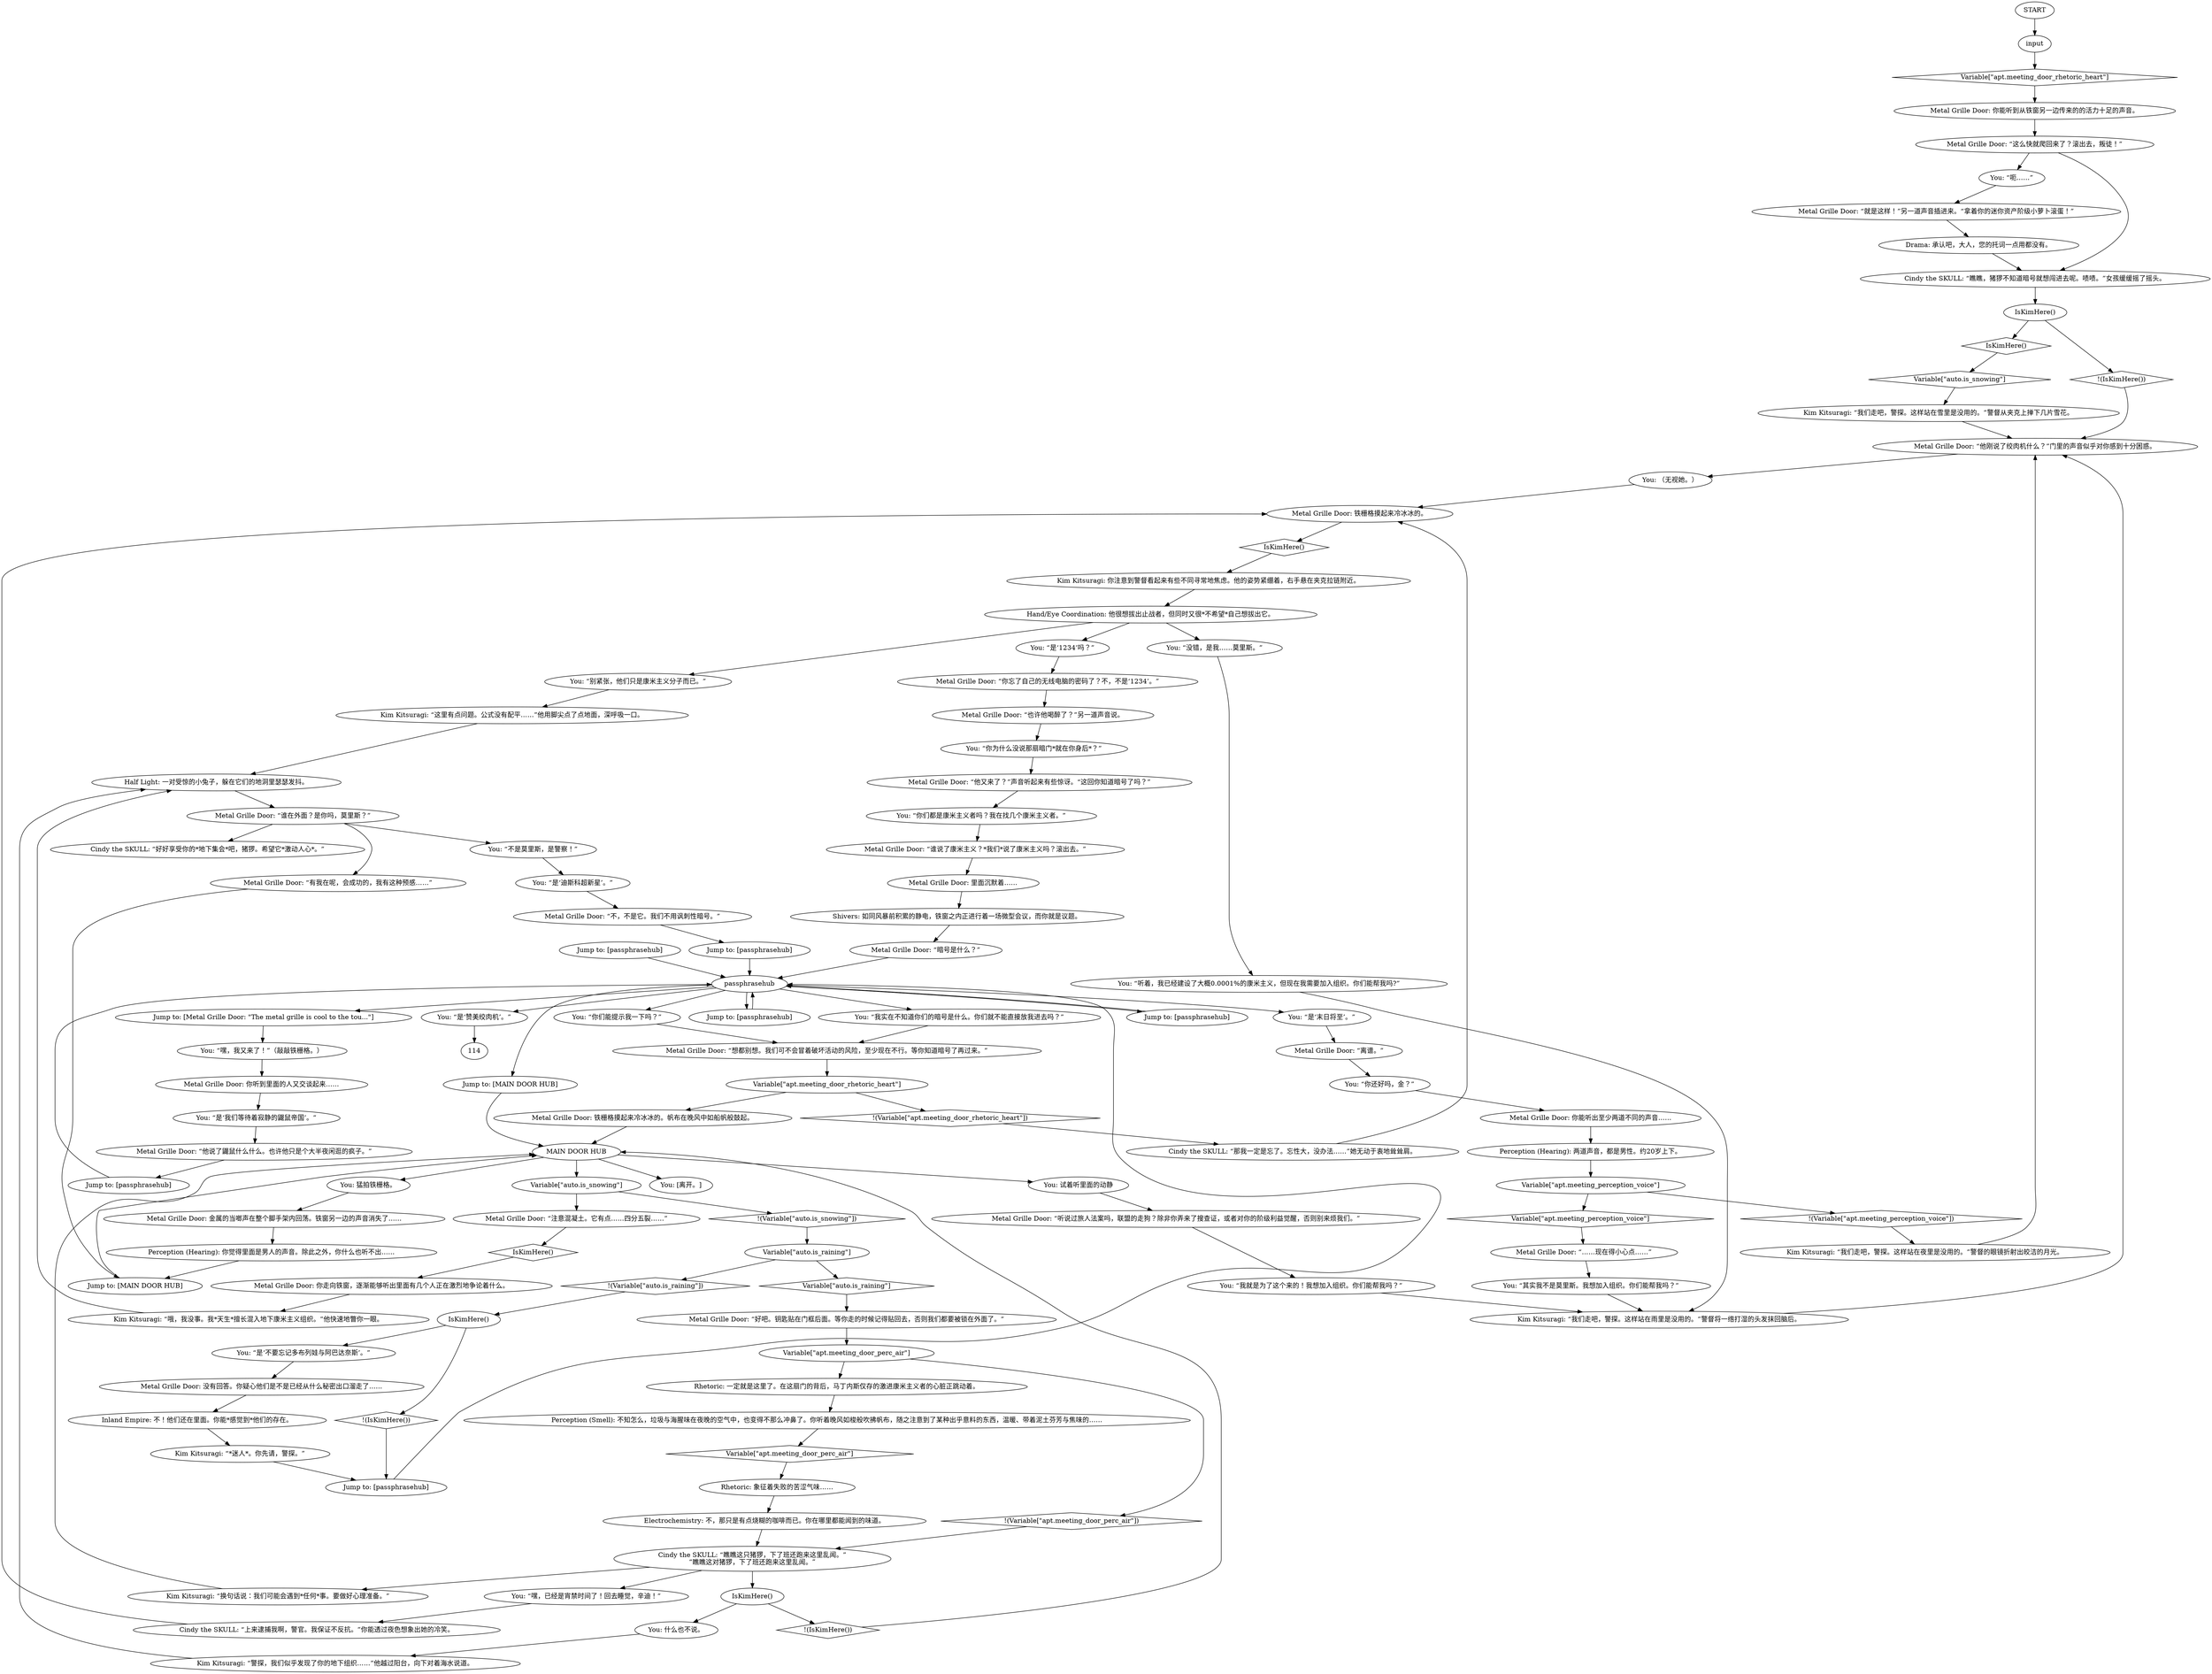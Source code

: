 # APT / COMMUNIST MEETING DOOR
# Door leading to the Storage Room where the Secret Communist Meeting takes place. (PART OF THE COMMUNIST DREAM QUEST)
# ==================================================
digraph G {
	  0 [label="START"];
	  1 [label="input"];
	  2 [label="Rhetoric: 象征着失败的苦涩气味……"];
	  3 [label="You: “嘿，已经是宵禁时间了！回去睡觉，辛迪！”"];
	  4 [label="Metal Grille Door: 你听到里面的人又交谈起来……"];
	  5 [label="Metal Grille Door: “就是这样！”另一道声音插进来。“拿着你的迷你资产阶级小萝卜滚蛋！”"];
	  6 [label="Metal Grille Door: “不，不是它。我们不用讽刺性暗号。”"];
	  7 [label="Metal Grille Door: 铁栅格摸起来冷冰冰的。"];
	  8 [label="You: 猛拍铁栅格。"];
	  9 [label="Drama: 承认吧，大人，您的托词一点用都没有。"];
	  10 [label="You: “我实在不知道你们的暗号是什么。你们就不能直接放我进去吗？”"];
	  11 [label="Kim Kitsuragi: “我们走吧，警探。这样站在雪里是没用的。”警督从夹克上掸下几片雪花。"];
	  12 [label="Metal Grille Door: 没有回答。你疑心他们是不是已经从什么秘密出口溜走了……"];
	  13 [label="Inland Empire: 不！他们还在里面。你能*感觉到*他们的存在。"];
	  14 [label="Electrochemistry: 不，那只是有点烧糊的咖啡而已。你在哪里都能闻到的味道。"];
	  15 [label="Kim Kitsuragi: “这里有点问题。公式没有配平……”他用脚尖点了点地面，深呼吸一口。"];
	  16 [label="You: [离开。]"];
	  17 [label="Metal Grille Door: “谁说了康米主义？*我们*说了康米主义吗？滚出去。”"];
	  18 [label="Kim Kitsuragi: “警探，我们似乎发现了你的地下组织……”他越过阳台，向下对着海水说道。"];
	  19 [label="Metal Grille Door: “谁在外面？是你吗，莫里斯？”"];
	  20 [label="Metal Grille Door: “暗号是什么？”"];
	  21 [label="You: “你们能提示我一下吗？”"];
	  22 [label="Metal Grille Door: “……现在得小心点……”"];
	  23 [label="Cindy the SKULL: “瞧瞧这只猪猡，下了班还跑来这里乱闻。”\n“瞧瞧这对猪猡，下了班还跑来这里乱闻。”"];
	  24 [label="You: “别紧张，他们只是康米主义分子而已。”"];
	  25 [label="Metal Grille Door: 金属的当啷声在整个脚手架内回荡。铁窗另一边的声音消失了……"];
	  26 [label="Metal Grille Door: “离谱。”"];
	  27 [label="Perception (Hearing): 两道声音，都是男性。约20岁上下。"];
	  28 [label="You: “不是莫里斯，是警察！”"];
	  29 [label="You: “我就是为了这个来的！我想加入组织。你们能帮我吗？”"];
	  30 [label="Variable[\"auto.is_raining\"]"];
	  31 [label="Variable[\"auto.is_raining\"]", shape=diamond];
	  32 [label="!(Variable[\"auto.is_raining\"])", shape=diamond];
	  33 [label="Metal Grille Door: “你忘了自己的无线电脑的密码了？不，不是‘1234’。”"];
	  34 [label="Jump to: [passphrasehub]"];
	  35 [label="Kim Kitsuragi: 你注意到警督看起来有些不同寻常地焦虑。他的姿势紧绷着，右手悬在夹克拉链附近。"];
	  36 [label="You: 试着听里面的动静"];
	  37 [label="Cindy the SKULL: “上来逮捕我啊，警官。我保证不反抗。”你能透过夜色想象出她的冷笑。"];
	  38 [label="MAIN DOOR HUB"];
	  39 [label="Jump to: [MAIN DOOR HUB]"];
	  40 [label="You: “呃……”"];
	  41 [label="IsKimHere()"];
	  42 [label="IsKimHere()", shape=diamond];
	  43 [label="!(IsKimHere())", shape=diamond];
	  44 [label="Metal Grille Door: “他说了鼹鼠什么什么。也许他只是个大半夜闲逛的疯子。”"];
	  45 [label="Shivers: 如同风暴前积累的静电，铁窗之内正进行着一场微型会议，而你就是议题。"];
	  46 [label="You: “是‘末日将至’。”"];
	  47 [label="Jump to: [passphrasehub]"];
	  48 [label="Metal Grille Door: 你能听到从铁窗另一边传来的的活力十足的声音。"];
	  49 [label="Hand/Eye Coordination: 他很想拔出止战者，但同时又很*不希望*自己想拔出它。"];
	  50 [label="passphrasehub"];
	  51 [label="Metal Grille Door: “想都别想。我们可不会冒着破坏活动的风险，至少现在不行。等你知道暗号了再过来。”"];
	  52 [label="Variable[\"apt.meeting_perception_voice\"]"];
	  53 [label="Variable[\"apt.meeting_perception_voice\"]", shape=diamond];
	  54 [label="!(Variable[\"apt.meeting_perception_voice\"])", shape=diamond];
	  55 [label="Perception (Smell): 不知怎么，垃圾与海腥味在夜晚的空气中，也变得不那么冲鼻了。你听着晚风如梭般吹拂帆布，随之注意到了某种出乎意料的东西，温暖、带着泥土芬芳与焦味的……"];
	  56 [label="Jump to: [passphrasehub]"];
	  57 [label="You: “你们都是康米主义者吗？我在找几个康米主义者。”"];
	  58 [label="Metal Grille Door: “有我在呢，会成功的，我有这种预感……”"];
	  59 [label="You: “其实我不是莫里斯。我想加入组织。你们能帮我吗？”"];
	  60 [label="Cindy the SKULL: “瞧瞧，猪猡不知道暗号就想闯进去呢。啧啧。”女孩缓缓摇了摇头。"];
	  61 [label="Variable[\"apt.meeting_door_rhetoric_heart\"]"];
	  62 [label="Variable[\"apt.meeting_door_rhetoric_heart\"]", shape=diamond];
	  63 [label="!(Variable[\"apt.meeting_door_rhetoric_heart\"])", shape=diamond];
	  64 [label="Metal Grille Door: 铁栅格摸起来冷冰冰的。帆布在晚风中如船帆般鼓起。"];
	  65 [label="You: “嘿，我又来了！”（敲敲铁栅格。）"];
	  66 [label="Variable[\"auto.is_snowing\"]"];
	  67 [label="Variable[\"auto.is_snowing\"]", shape=diamond];
	  68 [label="!(Variable[\"auto.is_snowing\"])", shape=diamond];
	  69 [label="Metal Grille Door: “注意混凝土。它有点……四分五裂……”"];
	  70 [label="Variable[\"apt.meeting_door_perc_air\"]"];
	  71 [label="Variable[\"apt.meeting_door_perc_air\"]", shape=diamond];
	  72 [label="!(Variable[\"apt.meeting_door_perc_air\"])", shape=diamond];
	  73 [label="Rhetoric: 一定就是这里了。在这扇门的背后，马丁内斯仅存的激进康米主义者的心脏正跳动着。"];
	  74 [label="Kim Kitsuragi: “哦，我没事。我*天生*擅长混入地下康米主义组织。”他快速地瞥你一眼。"];
	  75 [label="Metal Grille Door: 你能听出至少两道不同的声音……"];
	  76 [label="Metal Grille Door: “听说过旅人法案吗，联盟的走狗？除非你弄来了搜查证，或者对你的阶级利益觉醒，否则别来烦我们。”"];
	  77 [label="You: “是‘迪斯科超新星’。”"];
	  78 [label="Jump to: [passphrasehub]"];
	  79 [label="Metal Grille Door: “也许他喝醉了？”另一道声音说。"];
	  80 [label="You: “你还好吗，金？”"];
	  81 [label="You: “是‘1234’吗？”"];
	  82 [label="Jump to: [MAIN DOOR HUB]"];
	  83 [label="Metal Grille Door: “这么快就爬回来了？滚出去，叛徒！”"];
	  84 [label="You: “听着，我已经建设了大概0.0001%的康米主义，但现在我需要加入组织。你们能帮我吗?”"];
	  85 [label="Metal Grille Door: 里面沉默着……"];
	  86 [label="Kim Kitsuragi: “我们走吧，警探。这样站在雨里是没用的。”警督将一绺打湿的头发抹回脑后。"];
	  87 [label="Metal Grille Door: “好吧。钥匙贴在门框后面。等你走的时候记得贴回去，否则我们都要被锁在外面了。”"];
	  88 [label="Kim Kitsuragi: “*迷人*。你先请，警探。”"];
	  89 [label="Metal Grille Door: 你走向铁窗，逐渐能够听出里面有几个人正在激烈地争论着什么。"];
	  90 [label="Cindy the SKULL: “那我一定是忘了。忘性大，没办法……”她无动于衷地耸耸肩。"];
	  91 [label="Metal Grille Door: “他又来了？”声音听起来有些惊讶。“这回你知道暗号了吗？”"];
	  92 [label="You: “是‘我们等待着寂静的鼹鼠帝国’。”"];
	  93 [label="You: “是‘赞美绞肉机’。”"];
	  94 [label="Jump to: [passphrasehub]"];
	  95 [label="You: “你为什么没说那扇暗门*就在你身后*？”"];
	  96 [label="IsKimHere()"];
	  97 [label="IsKimHere()", shape=diamond];
	  98 [label="!(IsKimHere())", shape=diamond];
	  99 [label="You: 什么也不说。"];
	  100 [label="You: “没错，是我……莫里斯。”"];
	  101 [label="Cindy the SKULL: “好好享受你的*地下集会*吧，猪猡。希望它*激动人心*。”"];
	  102 [label="Jump to: [passphrasehub]"];
	  103 [label="You: （无视她。）"];
	  104 [label="Kim Kitsuragi: “换句话说：我们可能会遇到*任何*事。要做好心理准备。”"];
	  105 [label="Half Light: 一对受惊的小兔子，躲在它们的地洞里瑟瑟发抖。"];
	  106 [label="Perception (Hearing): 你觉得里面是男人的声音。除此之外，你什么也听不出……"];
	  107 [label="Kim Kitsuragi: “我们走吧，警探。这样站在夜里是没用的。”警督的眼镜折射出皎洁的月光。"];
	  108 [label="IsKimHere()"];
	  109 [label="IsKimHere()", shape=diamond];
	  110 [label="!(IsKimHere())", shape=diamond];
	  111 [label="You: “是‘不要忘记多布列娃与阿巴达奈斯’。”"];
	  112 [label="Jump to: [Metal Grille Door: \"The metal grille is cool to the tou...\"]"];
	  113 [label="Metal Grille Door: “他刚说了绞肉机什么？”门里的声音似乎对你感到十分困惑。"];
	  0 -> 1
	  1 -> 62
	  2 -> 14
	  3 -> 37
	  4 -> 92
	  5 -> 9
	  6 -> 47
	  7 -> 97
	  8 -> 25
	  9 -> 60
	  10 -> 51
	  11 -> 113
	  12 -> 13
	  13 -> 88
	  14 -> 23
	  15 -> 105
	  17 -> 85
	  18 -> 105
	  19 -> 58
	  19 -> 28
	  19 -> 101
	  20 -> 50
	  21 -> 51
	  22 -> 59
	  23 -> 96
	  23 -> 3
	  23 -> 104
	  24 -> 15
	  25 -> 106
	  26 -> 80
	  27 -> 52
	  28 -> 77
	  29 -> 86
	  30 -> 32
	  30 -> 31
	  31 -> 87
	  32 -> 108
	  33 -> 79
	  34 -> 50
	  35 -> 49
	  36 -> 76
	  37 -> 7
	  38 -> 8
	  38 -> 16
	  38 -> 66
	  38 -> 36
	  39 -> 38
	  40 -> 5
	  41 -> 42
	  41 -> 43
	  42 -> 67
	  43 -> 113
	  44 -> 34
	  45 -> 20
	  46 -> 26
	  47 -> 50
	  48 -> 83
	  49 -> 24
	  49 -> 81
	  49 -> 100
	  50 -> 10
	  50 -> 46
	  50 -> 78
	  50 -> 112
	  50 -> 82
	  50 -> 21
	  50 -> 93
	  50 -> 94
	  51 -> 61
	  52 -> 53
	  52 -> 54
	  53 -> 22
	  54 -> 107
	  55 -> 71
	  56 -> 50
	  57 -> 17
	  58 -> 39
	  59 -> 86
	  60 -> 41
	  61 -> 64
	  61 -> 63
	  62 -> 48
	  63 -> 90
	  64 -> 38
	  65 -> 4
	  66 -> 68
	  66 -> 69
	  67 -> 11
	  68 -> 30
	  69 -> 109
	  70 -> 72
	  70 -> 73
	  71 -> 2
	  72 -> 23
	  73 -> 55
	  74 -> 105
	  75 -> 27
	  76 -> 29
	  77 -> 6
	  78 -> 50
	  79 -> 95
	  80 -> 75
	  81 -> 33
	  82 -> 38
	  83 -> 40
	  83 -> 60
	  84 -> 86
	  85 -> 45
	  86 -> 113
	  87 -> 70
	  88 -> 102
	  89 -> 74
	  90 -> 7
	  91 -> 57
	  92 -> 44
	  93 -> 114
	  94 -> 50
	  95 -> 91
	  96 -> 98
	  96 -> 99
	  97 -> 35
	  98 -> 38
	  99 -> 18
	  100 -> 84
	  102 -> 50
	  103 -> 7
	  104 -> 38
	  105 -> 19
	  106 -> 39
	  107 -> 113
	  108 -> 110
	  108 -> 111
	  109 -> 89
	  110 -> 102
	  111 -> 12
	  112 -> 65
	  113 -> 103
}

